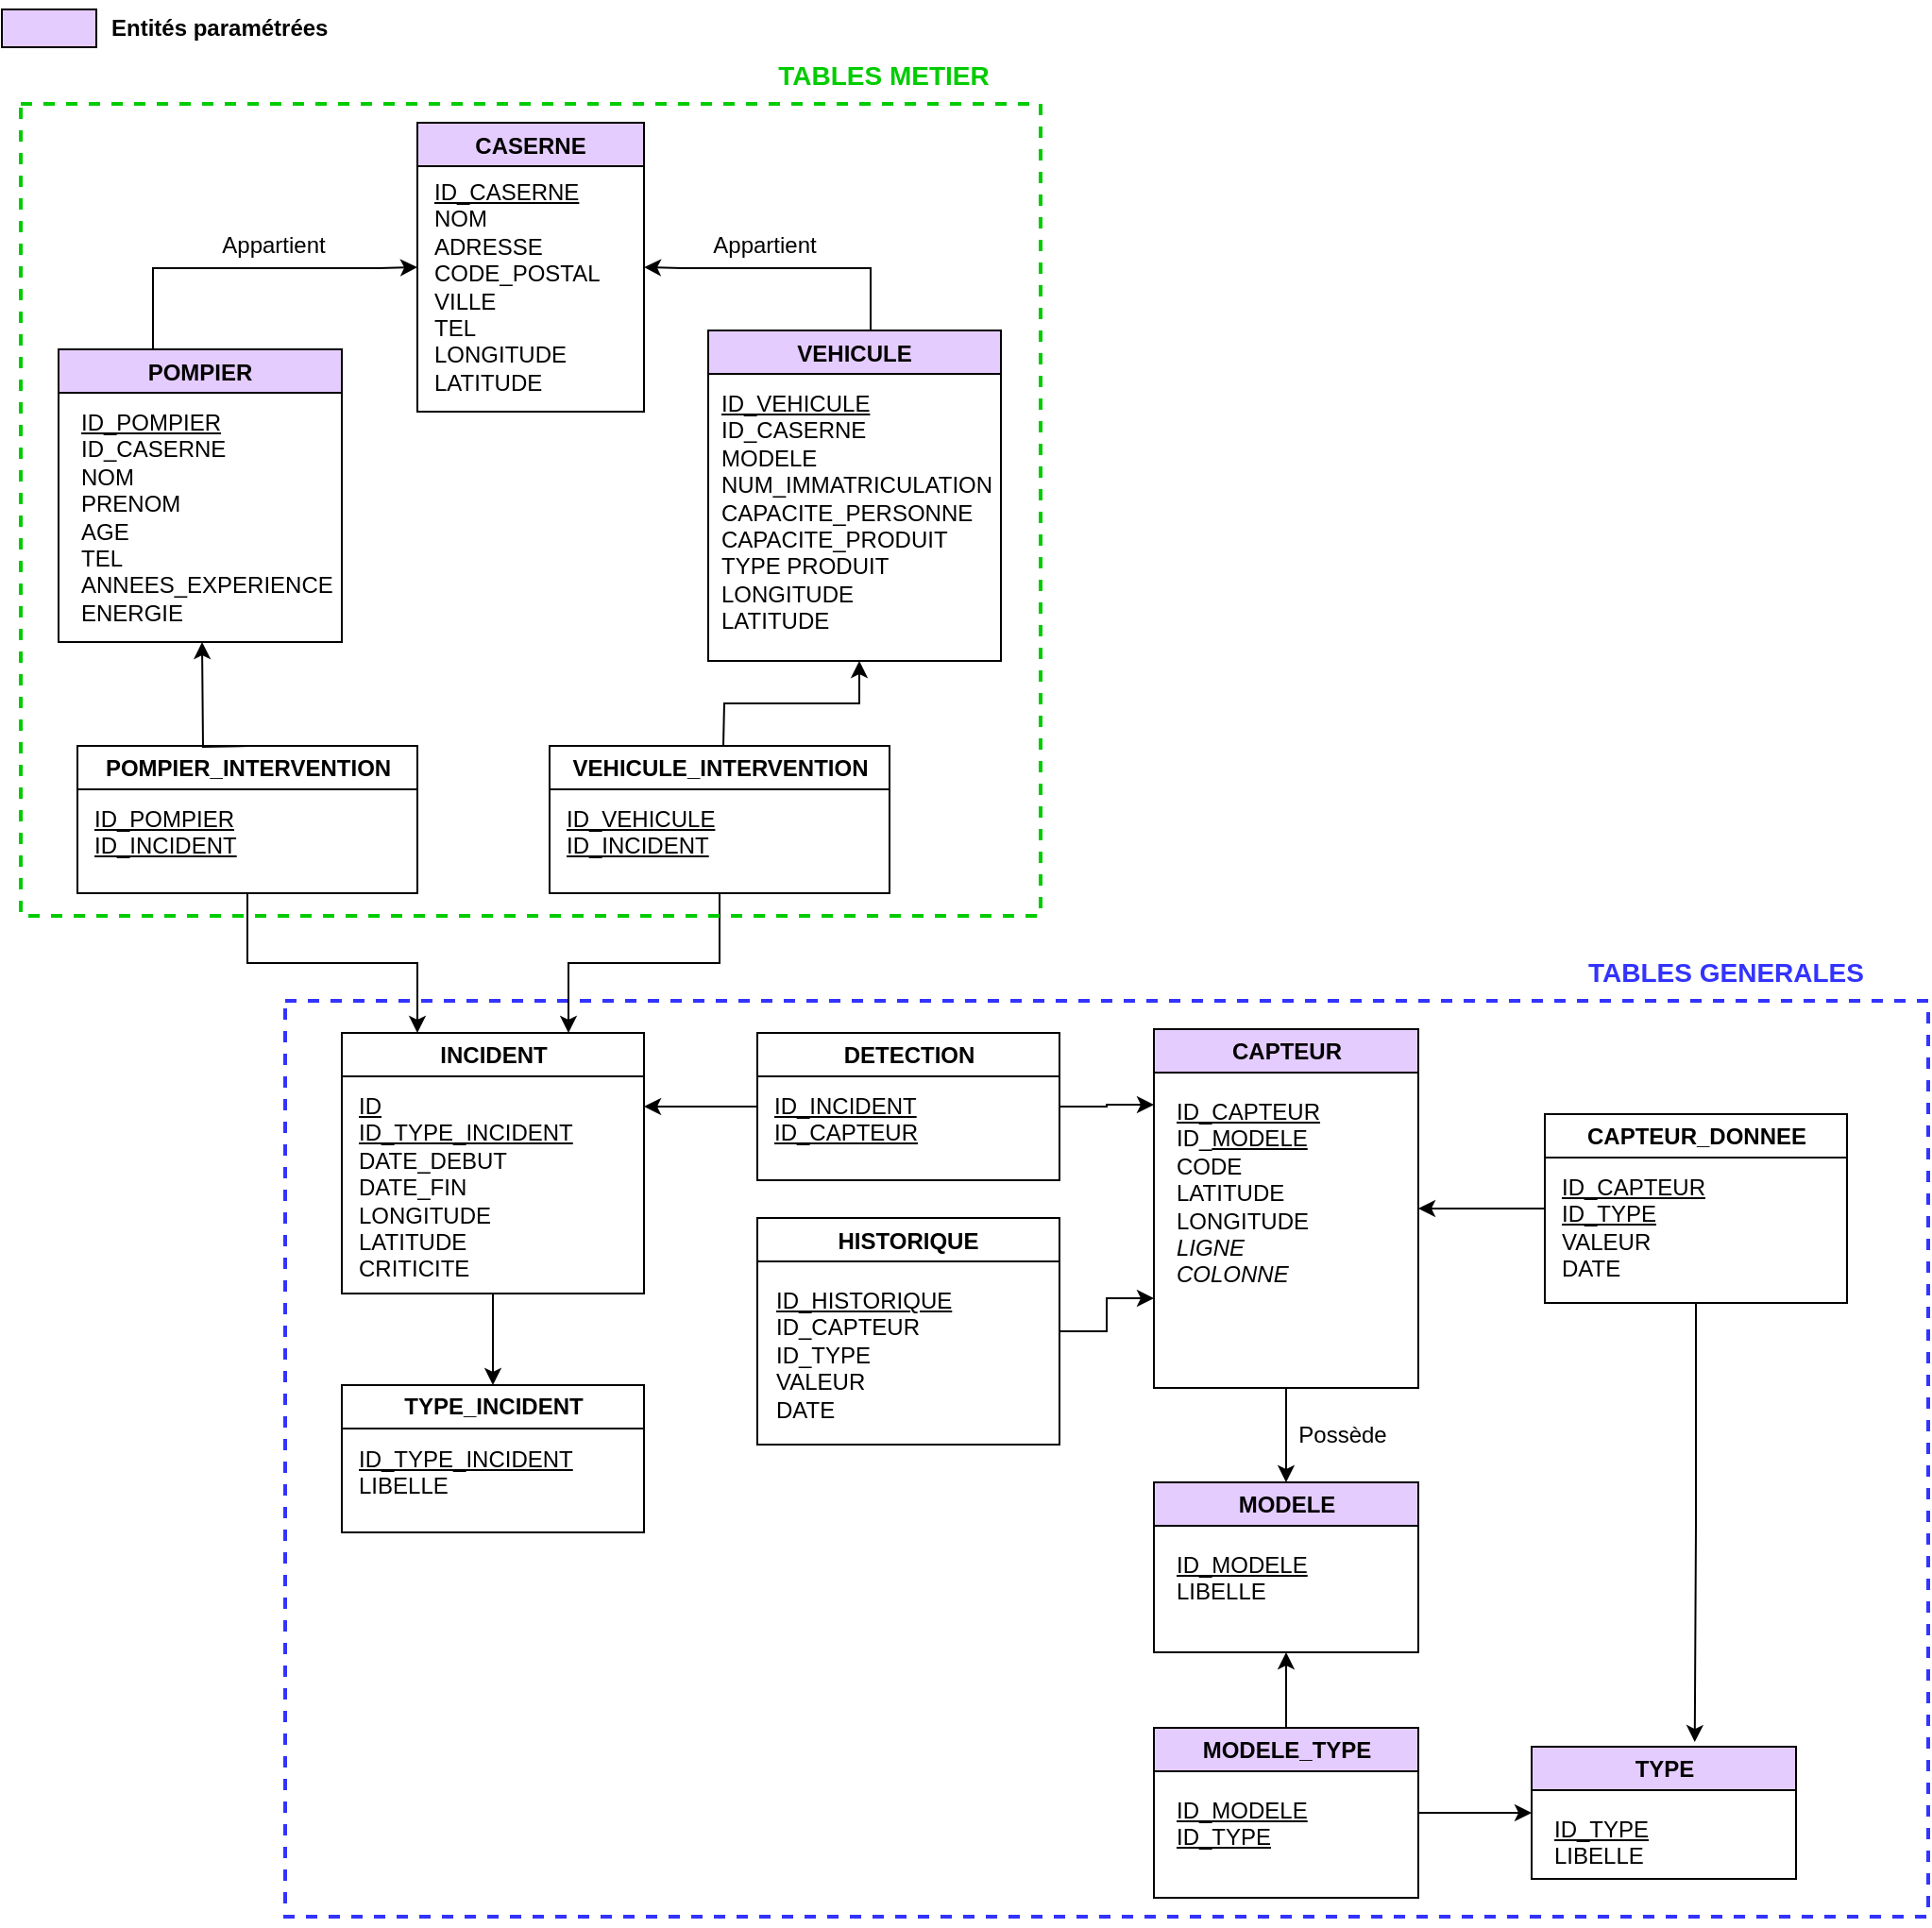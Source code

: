 <mxfile version="15.9.4" type="device"><diagram id="u2Nxqs_oV3LtUsY1vZVY" name="Page-1"><mxGraphModel dx="1102" dy="600" grid="1" gridSize="10" guides="1" tooltips="1" connect="1" arrows="1" fold="1" page="1" pageScale="1" pageWidth="827" pageHeight="1169" math="0" shadow="0"><root><mxCell id="0"/><mxCell id="1" parent="0"/><mxCell id="rucxLjvYod35tvfgLi4Z-19" value="" style="rounded=0;whiteSpace=wrap;html=1;fillColor=none;strokeColor=#3333FF;strokeWidth=2;dashed=1;" vertex="1" parent="1"><mxGeometry x="160" y="535" width="870" height="485" as="geometry"/></mxCell><mxCell id="zqrPinWkNiEjcgO9aKut-1" value="CASERNE" style="swimlane;fillColor=#E5CCFF;" parent="1" vertex="1"><mxGeometry x="230" y="70" width="120" height="153" as="geometry"/></mxCell><mxCell id="zqrPinWkNiEjcgO9aKut-10" value="&lt;u&gt;ID_CASERNE&lt;/u&gt;&lt;div align=&quot;left&quot;&gt;NOM&lt;/div&gt;&lt;div align=&quot;left&quot;&gt;ADRESSE&lt;/div&gt;&lt;div align=&quot;left&quot;&gt;CODE_POSTAL&lt;br&gt;&lt;/div&gt;&lt;div align=&quot;left&quot;&gt;VILLE&lt;br&gt;&lt;/div&gt;&lt;div align=&quot;left&quot;&gt;TEL&lt;/div&gt;&lt;div align=&quot;left&quot;&gt;LONGITUDE&lt;/div&gt;&lt;div align=&quot;left&quot;&gt;LATITUDE&lt;br&gt;&lt;/div&gt;&lt;div align=&quot;left&quot;&gt;&lt;u&gt;&lt;br&gt;&lt;/u&gt;&lt;/div&gt;" style="text;html=1;align=left;verticalAlign=top;resizable=0;points=[];autosize=1;strokeColor=none;fillColor=none;" parent="zqrPinWkNiEjcgO9aKut-1" vertex="1"><mxGeometry x="7" y="23" width="100" height="130" as="geometry"/></mxCell><mxCell id="YEYuw8IOLWuIK2q0FcFB-3" style="edgeStyle=orthogonalEdgeStyle;rounded=0;orthogonalLoop=1;jettySize=auto;html=1;entryX=1;entryY=0.5;entryDx=0;entryDy=0;" parent="1" source="zqrPinWkNiEjcgO9aKut-2" target="zqrPinWkNiEjcgO9aKut-1" edge="1"><mxGeometry relative="1" as="geometry"><Array as="points"><mxPoint x="470" y="147"/><mxPoint x="370" y="147"/></Array></mxGeometry></mxCell><mxCell id="zqrPinWkNiEjcgO9aKut-2" value="VEHICULE" style="swimlane;startSize=23;fillColor=#E5CCFF;" parent="1" vertex="1"><mxGeometry x="384" y="180" width="155" height="175" as="geometry"/></mxCell><mxCell id="zqrPinWkNiEjcgO9aKut-12" value="&lt;div align=&quot;left&quot;&gt;&lt;u&gt;ID_VEHICULE&lt;/u&gt;&lt;/div&gt;&lt;div align=&quot;left&quot;&gt;ID_CASERNE&lt;u&gt;&lt;br&gt;&lt;/u&gt;&lt;/div&gt;&lt;div align=&quot;left&quot;&gt;MODELE&lt;/div&gt;&lt;div align=&quot;left&quot;&gt;NUM_IMMATRICULATION&lt;/div&gt;&lt;div align=&quot;left&quot;&gt;CAPACITE_PERSONNE&lt;/div&gt;&lt;div align=&quot;left&quot;&gt;CAPACITE_PRODUIT&lt;br&gt;&lt;/div&gt;&lt;div align=&quot;left&quot;&gt;TYPE PRODUIT&lt;/div&gt;&lt;div align=&quot;left&quot;&gt;LONGITUDE&lt;/div&gt;&lt;div align=&quot;left&quot;&gt;LATITUDE&lt;br&gt;&lt;/div&gt;&lt;div align=&quot;left&quot;&gt;&lt;br&gt;&lt;/div&gt;" style="text;html=1;align=left;verticalAlign=top;resizable=0;points=[];autosize=1;strokeColor=none;fillColor=none;" parent="zqrPinWkNiEjcgO9aKut-2" vertex="1"><mxGeometry x="5" y="25" width="150" height="150" as="geometry"/></mxCell><mxCell id="YEYuw8IOLWuIK2q0FcFB-1" style="edgeStyle=orthogonalEdgeStyle;rounded=0;orthogonalLoop=1;jettySize=auto;html=1;entryX=0;entryY=0.5;entryDx=0;entryDy=0;" parent="1" source="zqrPinWkNiEjcgO9aKut-6" target="zqrPinWkNiEjcgO9aKut-1" edge="1"><mxGeometry relative="1" as="geometry"><Array as="points"><mxPoint x="90" y="147"/><mxPoint x="210" y="147"/></Array></mxGeometry></mxCell><mxCell id="zqrPinWkNiEjcgO9aKut-6" value="POMPIER" style="swimlane;fillColor=#E5CCFF;" parent="1" vertex="1"><mxGeometry x="40" y="190" width="150" height="155" as="geometry"/></mxCell><mxCell id="zqrPinWkNiEjcgO9aKut-11" value="&lt;div align=&quot;left&quot;&gt;&lt;u&gt;ID_POMPIER&lt;/u&gt;&lt;/div&gt;&lt;div align=&quot;left&quot;&gt;ID_CASERNE&lt;u&gt;&lt;br&gt;&lt;/u&gt;&lt;/div&gt;&lt;div align=&quot;left&quot;&gt;NOM&lt;/div&gt;&lt;div align=&quot;left&quot;&gt;PRENOM&lt;/div&gt;&lt;div align=&quot;left&quot;&gt;AGE&lt;br&gt;&lt;/div&gt;&lt;div&gt;TEL&lt;/div&gt;&lt;div&gt;ANNEES_EXPERIENCE&lt;br&gt;&lt;/div&gt;&lt;div&gt;ENERGIE&lt;br&gt;&lt;/div&gt;" style="text;html=1;align=left;verticalAlign=top;resizable=0;points=[];autosize=1;strokeColor=none;fillColor=none;" parent="zqrPinWkNiEjcgO9aKut-6" vertex="1"><mxGeometry x="10" y="25" width="140" height="120" as="geometry"/></mxCell><mxCell id="YEYuw8IOLWuIK2q0FcFB-7" style="edgeStyle=orthogonalEdgeStyle;rounded=0;orthogonalLoop=1;jettySize=auto;html=1;exitX=0.5;exitY=0;exitDx=0;exitDy=0;entryX=0.5;entryY=1;entryDx=0;entryDy=0;" parent="1" edge="1"><mxGeometry relative="1" as="geometry"><mxPoint x="141" y="400" as="sourcePoint"/><mxPoint x="116" y="345" as="targetPoint"/></mxGeometry></mxCell><mxCell id="YEYuw8IOLWuIK2q0FcFB-10" style="edgeStyle=orthogonalEdgeStyle;rounded=0;orthogonalLoop=1;jettySize=auto;html=1;" parent="1" target="zqrPinWkNiEjcgO9aKut-12" edge="1"><mxGeometry relative="1" as="geometry"><mxPoint x="392" y="400" as="sourcePoint"/><mxPoint x="437" y="350" as="targetPoint"/></mxGeometry></mxCell><mxCell id="YEYuw8IOLWuIK2q0FcFB-12" style="edgeStyle=orthogonalEdgeStyle;rounded=0;orthogonalLoop=1;jettySize=auto;html=1;exitX=0.5;exitY=1;exitDx=0;exitDy=0;entryX=0.75;entryY=0;entryDx=0;entryDy=0;" parent="1" source="zqrPinWkNiEjcgO9aKut-18" target="YEYuw8IOLWuIK2q0FcFB-5" edge="1"><mxGeometry relative="1" as="geometry"/></mxCell><mxCell id="zqrPinWkNiEjcgO9aKut-18" value="VEHICULE_INTERVENTION" style="swimlane;fontFamily=Helvetica;fontSize=12;fontColor=default;fillColor=none;gradientColor=none;html=1;startSize=23;" parent="1" vertex="1"><mxGeometry x="300" y="400" width="180" height="78" as="geometry"/></mxCell><mxCell id="zqrPinWkNiEjcgO9aKut-26" value="&lt;div align=&quot;left&quot;&gt;&lt;u&gt;ID_VEHICULE&lt;/u&gt;&lt;/div&gt;&lt;div align=&quot;left&quot;&gt;&lt;u&gt;ID_INCIDENT&lt;br&gt;&lt;/u&gt;&lt;/div&gt;" style="text;html=1;align=left;verticalAlign=top;resizable=0;points=[];autosize=1;strokeColor=none;fillColor=none;" parent="zqrPinWkNiEjcgO9aKut-18" vertex="1"><mxGeometry x="7" y="25" width="90" height="30" as="geometry"/></mxCell><mxCell id="rucxLjvYod35tvfgLi4Z-6" style="edgeStyle=orthogonalEdgeStyle;rounded=0;orthogonalLoop=1;jettySize=auto;html=1;entryX=0.5;entryY=0;entryDx=0;entryDy=0;" edge="1" parent="1" source="zqrPinWkNiEjcgO9aKut-32" target="rucxLjvYod35tvfgLi4Z-4"><mxGeometry relative="1" as="geometry"/></mxCell><mxCell id="zqrPinWkNiEjcgO9aKut-32" value="CAPTEUR" style="swimlane;fontFamily=Helvetica;fontSize=12;fontColor=default;fillColor=#E5CCFF;gradientColor=none;html=1;" parent="1" vertex="1"><mxGeometry x="620" y="550" width="140" height="190" as="geometry"/></mxCell><mxCell id="zqrPinWkNiEjcgO9aKut-33" value="&lt;div align=&quot;left&quot;&gt;&lt;u&gt;ID_CAPTEUR&lt;/u&gt;&lt;/div&gt;&lt;div align=&quot;left&quot;&gt;ID_&lt;u&gt;MODELE&lt;br&gt;&lt;/u&gt;&lt;/div&gt;&lt;div align=&quot;left&quot;&gt;CODE&lt;/div&gt;&lt;div&gt;LATITUDE&lt;/div&gt;&lt;div&gt;LONGITUDE&lt;/div&gt;&lt;div&gt;&lt;i&gt;LIGNE&lt;/i&gt;&lt;/div&gt;&lt;div&gt;&lt;i&gt;COLONNE&lt;/i&gt;&lt;/div&gt;&lt;div&gt;&lt;br&gt;&lt;/div&gt;&lt;div&gt;&lt;br&gt;&lt;/div&gt;" style="text;html=1;align=left;verticalAlign=top;resizable=0;points=[];autosize=1;strokeColor=none;fillColor=none;" parent="zqrPinWkNiEjcgO9aKut-32" vertex="1"><mxGeometry x="10" y="30" width="90" height="130" as="geometry"/></mxCell><mxCell id="rucxLjvYod35tvfgLi4Z-10" style="edgeStyle=orthogonalEdgeStyle;rounded=0;orthogonalLoop=1;jettySize=auto;html=1;" edge="1" parent="1" source="zqrPinWkNiEjcgO9aKut-46" target="rucxLjvYod35tvfgLi4Z-4"><mxGeometry relative="1" as="geometry"/></mxCell><mxCell id="rucxLjvYod35tvfgLi4Z-11" style="edgeStyle=orthogonalEdgeStyle;rounded=0;orthogonalLoop=1;jettySize=auto;html=1;entryX=0;entryY=0.5;entryDx=0;entryDy=0;" edge="1" parent="1" source="zqrPinWkNiEjcgO9aKut-46" target="rucxLjvYod35tvfgLi4Z-7"><mxGeometry relative="1" as="geometry"/></mxCell><mxCell id="zqrPinWkNiEjcgO9aKut-46" value="MODELE_TYPE" style="swimlane;fontFamily=Helvetica;fontSize=12;fontColor=default;fillColor=#E5CCFF;gradientColor=none;html=1;" parent="1" vertex="1"><mxGeometry x="620" y="920" width="140" height="90" as="geometry"/></mxCell><mxCell id="zqrPinWkNiEjcgO9aKut-47" value="&lt;div align=&quot;left&quot;&gt;&lt;u&gt;ID_MODELE&lt;/u&gt;&lt;/div&gt;&lt;u&gt;ID_TYPE&lt;/u&gt;&lt;br&gt;&lt;div&gt;&lt;br&gt;&lt;/div&gt;&lt;div&gt;&lt;br&gt;&lt;/div&gt;" style="text;html=1;align=left;verticalAlign=top;resizable=0;points=[];autosize=1;strokeColor=none;fillColor=none;" parent="zqrPinWkNiEjcgO9aKut-46" vertex="1"><mxGeometry x="10" y="30" width="80" height="60" as="geometry"/></mxCell><mxCell id="rucxLjvYod35tvfgLi4Z-1" style="edgeStyle=orthogonalEdgeStyle;rounded=0;orthogonalLoop=1;jettySize=auto;html=1;exitX=1;exitY=0.5;exitDx=0;exitDy=0;entryX=0;entryY=0.75;entryDx=0;entryDy=0;" edge="1" parent="1" source="zqrPinWkNiEjcgO9aKut-54" target="zqrPinWkNiEjcgO9aKut-32"><mxGeometry relative="1" as="geometry"/></mxCell><mxCell id="zqrPinWkNiEjcgO9aKut-54" value="HISTORIQUE" style="swimlane;startSize=23;" parent="1" vertex="1"><mxGeometry x="410" y="650" width="160" height="120" as="geometry"/></mxCell><mxCell id="zqrPinWkNiEjcgO9aKut-55" value="&lt;div align=&quot;left&quot;&gt;&lt;u&gt;ID_HISTORIQUE&lt;/u&gt;&lt;/div&gt;&lt;div align=&quot;left&quot;&gt;ID_CAPTEUR&lt;u&gt;&lt;br&gt;&lt;/u&gt;&lt;/div&gt;&lt;div&gt;ID_TYPE&lt;br&gt;&lt;div&gt;VALEUR&lt;/div&gt;&lt;div&gt;DATE&lt;/div&gt;&lt;/div&gt;" style="text;html=1;align=left;verticalAlign=top;resizable=0;points=[];autosize=1;strokeColor=none;fillColor=none;" parent="zqrPinWkNiEjcgO9aKut-54" vertex="1"><mxGeometry x="8" y="30" width="100" height="80" as="geometry"/></mxCell><mxCell id="zqrPinWkNiEjcgO9aKut-61" value="" style="rounded=0;whiteSpace=wrap;html=1;fontFamily=Helvetica;fontSize=12;fontColor=default;fillColor=#E5CCFF;gradientColor=none;" parent="1" vertex="1"><mxGeometry x="10" y="10" width="50" height="20" as="geometry"/></mxCell><mxCell id="zqrPinWkNiEjcgO9aKut-62" value="Entités paramétrées" style="text;html=1;strokeColor=none;fillColor=none;align=left;verticalAlign=middle;whiteSpace=wrap;rounded=0;fontFamily=Helvetica;fontSize=12;fontColor=default;fontStyle=1" parent="1" vertex="1"><mxGeometry x="66" y="5" width="140" height="30" as="geometry"/></mxCell><mxCell id="YEYuw8IOLWuIK2q0FcFB-2" value="Appartient" style="text;html=1;strokeColor=none;fillColor=none;align=center;verticalAlign=middle;whiteSpace=wrap;rounded=0;" parent="1" vertex="1"><mxGeometry x="124" y="120" width="60" height="30" as="geometry"/></mxCell><mxCell id="YEYuw8IOLWuIK2q0FcFB-4" value="Appartient" style="text;html=1;strokeColor=none;fillColor=none;align=center;verticalAlign=middle;whiteSpace=wrap;rounded=0;" parent="1" vertex="1"><mxGeometry x="384" y="120" width="60" height="30" as="geometry"/></mxCell><mxCell id="YEYuw8IOLWuIK2q0FcFB-5" value="INCIDENT" style="swimlane;fontFamily=Helvetica;fontSize=12;fontColor=default;fillColor=none;gradientColor=none;html=1;" parent="1" vertex="1"><mxGeometry x="190" y="552" width="160" height="138" as="geometry"/></mxCell><mxCell id="YEYuw8IOLWuIK2q0FcFB-6" value="&lt;div align=&quot;left&quot;&gt;&lt;u&gt;ID&lt;/u&gt;&lt;/div&gt;&lt;div align=&quot;left&quot;&gt;&lt;u&gt;ID_TYPE_INCIDENT&lt;/u&gt;&lt;br&gt;&lt;/div&gt;&lt;div&gt;DATE_DEBUT&lt;/div&gt;&lt;div&gt;DATE_FIN&lt;/div&gt;&lt;div&gt;LONGITUDE&lt;/div&gt;&lt;div&gt;LATITUDE&lt;br&gt;&lt;/div&gt;&lt;div&gt;CRITICITE&lt;br&gt;&lt;/div&gt;" style="text;html=1;align=left;verticalAlign=top;resizable=0;points=[];autosize=1;strokeColor=none;fillColor=none;" parent="YEYuw8IOLWuIK2q0FcFB-5" vertex="1"><mxGeometry x="7" y="25" width="120" height="100" as="geometry"/></mxCell><mxCell id="YEYuw8IOLWuIK2q0FcFB-11" style="edgeStyle=orthogonalEdgeStyle;rounded=0;orthogonalLoop=1;jettySize=auto;html=1;exitX=0.5;exitY=1;exitDx=0;exitDy=0;entryX=0.25;entryY=0;entryDx=0;entryDy=0;" parent="1" source="YEYuw8IOLWuIK2q0FcFB-8" target="YEYuw8IOLWuIK2q0FcFB-5" edge="1"><mxGeometry relative="1" as="geometry"/></mxCell><mxCell id="YEYuw8IOLWuIK2q0FcFB-8" value="POMPIER_INTERVENTION" style="swimlane;fontFamily=Helvetica;fontSize=12;fontColor=default;fillColor=none;gradientColor=none;html=1;startSize=23;" parent="1" vertex="1"><mxGeometry x="50" y="400" width="180" height="78" as="geometry"/></mxCell><mxCell id="YEYuw8IOLWuIK2q0FcFB-9" value="&lt;div align=&quot;left&quot;&gt;&lt;u&gt;ID_POMPIER&lt;/u&gt;&lt;/div&gt;&lt;div align=&quot;left&quot;&gt;&lt;u&gt;ID_INCIDENT&lt;/u&gt;&lt;/div&gt;" style="text;html=1;align=left;verticalAlign=top;resizable=0;points=[];autosize=1;strokeColor=none;fillColor=none;" parent="YEYuw8IOLWuIK2q0FcFB-8" vertex="1"><mxGeometry x="7" y="25" width="80" height="30" as="geometry"/></mxCell><mxCell id="YEYuw8IOLWuIK2q0FcFB-15" style="edgeStyle=orthogonalEdgeStyle;rounded=0;orthogonalLoop=1;jettySize=auto;html=1;" parent="1" source="YEYuw8IOLWuIK2q0FcFB-13" edge="1"><mxGeometry relative="1" as="geometry"><mxPoint x="350" y="591" as="targetPoint"/></mxGeometry></mxCell><mxCell id="YEYuw8IOLWuIK2q0FcFB-16" style="edgeStyle=orthogonalEdgeStyle;rounded=0;orthogonalLoop=1;jettySize=auto;html=1;" parent="1" source="YEYuw8IOLWuIK2q0FcFB-13" edge="1" target="zqrPinWkNiEjcgO9aKut-32"><mxGeometry relative="1" as="geometry"><mxPoint x="620" y="590" as="targetPoint"/><mxPoint x="570" y="591" as="sourcePoint"/><Array as="points"><mxPoint x="595" y="591"/><mxPoint x="595" y="590"/></Array></mxGeometry></mxCell><mxCell id="YEYuw8IOLWuIK2q0FcFB-13" value="DETECTION" style="swimlane;fontFamily=Helvetica;fontSize=12;fontColor=default;fillColor=none;gradientColor=none;html=1;" parent="1" vertex="1"><mxGeometry x="410" y="552" width="160" height="78" as="geometry"/></mxCell><mxCell id="YEYuw8IOLWuIK2q0FcFB-14" value="&lt;div&gt;&lt;u&gt;ID_INCIDENT&lt;/u&gt;&lt;/div&gt;&lt;div&gt;&lt;u&gt;ID_CAPTEUR&lt;/u&gt;&lt;br&gt;&lt;/div&gt;" style="text;html=1;align=left;verticalAlign=top;resizable=0;points=[];autosize=1;strokeColor=none;fillColor=none;" parent="YEYuw8IOLWuIK2q0FcFB-13" vertex="1"><mxGeometry x="7" y="25" width="90" height="30" as="geometry"/></mxCell><mxCell id="YEYuw8IOLWuIK2q0FcFB-20" value="Possède" style="text;html=1;strokeColor=none;fillColor=none;align=center;verticalAlign=middle;whiteSpace=wrap;rounded=0;" parent="1" vertex="1"><mxGeometry x="690" y="750" width="60" height="30" as="geometry"/></mxCell><mxCell id="rucxLjvYod35tvfgLi4Z-4" value="MODELE" style="swimlane;fontFamily=Helvetica;fontSize=12;fontColor=default;fillColor=#E5CCFF;gradientColor=none;html=1;" vertex="1" parent="1"><mxGeometry x="620" y="790" width="140" height="90" as="geometry"/></mxCell><mxCell id="rucxLjvYod35tvfgLi4Z-5" value="&lt;div align=&quot;left&quot;&gt;&lt;u&gt;ID_MODELE&lt;/u&gt;&lt;/div&gt;LIBELLE&lt;br&gt;&lt;div&gt;&lt;br&gt;&lt;/div&gt;&lt;div&gt;&lt;br&gt;&lt;/div&gt;" style="text;html=1;align=left;verticalAlign=top;resizable=0;points=[];autosize=1;strokeColor=none;fillColor=none;" vertex="1" parent="rucxLjvYod35tvfgLi4Z-4"><mxGeometry x="10" y="30" width="80" height="60" as="geometry"/></mxCell><mxCell id="rucxLjvYod35tvfgLi4Z-7" value="TYPE" style="swimlane;fontFamily=Helvetica;fontSize=12;fontColor=default;fillColor=#E5CCFF;gradientColor=none;html=1;" vertex="1" parent="1"><mxGeometry x="820" y="930" width="140" height="70" as="geometry"/></mxCell><mxCell id="rucxLjvYod35tvfgLi4Z-8" value="&lt;div align=&quot;left&quot;&gt;&lt;u&gt;ID_TYPE&lt;/u&gt;&lt;/div&gt;LIBELLE&lt;br&gt;&lt;div&gt;&lt;br&gt;&lt;/div&gt;&lt;div&gt;&lt;br&gt;&lt;/div&gt;" style="text;html=1;align=left;verticalAlign=top;resizable=0;points=[];autosize=1;strokeColor=none;fillColor=none;" vertex="1" parent="rucxLjvYod35tvfgLi4Z-7"><mxGeometry x="10" y="30" width="60" height="60" as="geometry"/></mxCell><mxCell id="rucxLjvYod35tvfgLi4Z-16" style="edgeStyle=orthogonalEdgeStyle;rounded=0;orthogonalLoop=1;jettySize=auto;html=1;entryX=1;entryY=0.5;entryDx=0;entryDy=0;" edge="1" parent="1" source="rucxLjvYod35tvfgLi4Z-14" target="zqrPinWkNiEjcgO9aKut-32"><mxGeometry relative="1" as="geometry"/></mxCell><mxCell id="rucxLjvYod35tvfgLi4Z-18" style="edgeStyle=orthogonalEdgeStyle;rounded=0;orthogonalLoop=1;jettySize=auto;html=1;entryX=0.617;entryY=-0.035;entryDx=0;entryDy=0;entryPerimeter=0;" edge="1" parent="1" source="rucxLjvYod35tvfgLi4Z-14" target="rucxLjvYod35tvfgLi4Z-7"><mxGeometry relative="1" as="geometry"/></mxCell><mxCell id="rucxLjvYod35tvfgLi4Z-14" value="CAPTEUR_DONNEE" style="swimlane;fontFamily=Helvetica;fontSize=12;fontColor=default;fillColor=none;gradientColor=none;html=1;" vertex="1" parent="1"><mxGeometry x="827" y="595" width="160" height="100" as="geometry"/></mxCell><mxCell id="rucxLjvYod35tvfgLi4Z-15" value="&lt;div&gt;&lt;u&gt;ID_CAPTEUR&lt;/u&gt;&lt;/div&gt;&lt;div&gt;&lt;u&gt;ID_TYPE&lt;/u&gt;&lt;/div&gt;&lt;div&gt;VALEUR&lt;/div&gt;&lt;div&gt;DATE&lt;u&gt;&lt;br&gt;&lt;/u&gt;&lt;/div&gt;" style="text;html=1;align=left;verticalAlign=top;resizable=0;points=[];autosize=1;strokeColor=none;fillColor=none;" vertex="1" parent="rucxLjvYod35tvfgLi4Z-14"><mxGeometry x="7" y="25" width="90" height="60" as="geometry"/></mxCell><mxCell id="rucxLjvYod35tvfgLi4Z-20" value="TABLES GENERALES" style="text;html=1;strokeColor=none;fillColor=none;align=center;verticalAlign=middle;whiteSpace=wrap;rounded=0;dashed=1;fontStyle=1;fontSize=14;fontColor=#3333FF;" vertex="1" parent="1"><mxGeometry x="840" y="505" width="166" height="30" as="geometry"/></mxCell><mxCell id="rucxLjvYod35tvfgLi4Z-21" value="" style="rounded=0;whiteSpace=wrap;html=1;dashed=1;fontSize=14;fontColor=#00CC00;strokeColor=#00CC00;strokeWidth=2;fillColor=none;" vertex="1" parent="1"><mxGeometry x="20" y="60" width="540" height="430" as="geometry"/></mxCell><mxCell id="rucxLjvYod35tvfgLi4Z-22" value="TABLES METIER" style="text;html=1;strokeColor=none;fillColor=none;align=center;verticalAlign=middle;whiteSpace=wrap;rounded=0;dashed=1;fontStyle=1;fontSize=14;fontColor=#00CC00;" vertex="1" parent="1"><mxGeometry x="394" y="30" width="166" height="30" as="geometry"/></mxCell><mxCell id="rucxLjvYod35tvfgLi4Z-29" style="edgeStyle=orthogonalEdgeStyle;rounded=0;orthogonalLoop=1;jettySize=auto;html=1;exitX=0.5;exitY=1;exitDx=0;exitDy=0;entryX=0.5;entryY=0;entryDx=0;entryDy=0;fontSize=14;fontColor=#00CC00;" edge="1" parent="1" source="YEYuw8IOLWuIK2q0FcFB-5" target="rucxLjvYod35tvfgLi4Z-26"><mxGeometry relative="1" as="geometry"><mxPoint x="270" y="804" as="sourcePoint"/></mxGeometry></mxCell><mxCell id="rucxLjvYod35tvfgLi4Z-26" value="TYPE_INCIDENT" style="swimlane;fontFamily=Helvetica;fontSize=12;fontColor=default;fillColor=none;gradientColor=none;html=1;startSize=23;" vertex="1" parent="1"><mxGeometry x="190" y="738.5" width="160" height="78" as="geometry"/></mxCell><mxCell id="rucxLjvYod35tvfgLi4Z-27" value="&lt;div align=&quot;left&quot;&gt;&lt;u&gt;ID_TYPE_INCIDENT&lt;/u&gt;&lt;/div&gt;LIBELLE" style="text;html=1;align=left;verticalAlign=top;resizable=0;points=[];autosize=1;strokeColor=none;fillColor=none;" vertex="1" parent="rucxLjvYod35tvfgLi4Z-26"><mxGeometry x="7" y="25" width="120" height="30" as="geometry"/></mxCell></root></mxGraphModel></diagram></mxfile>